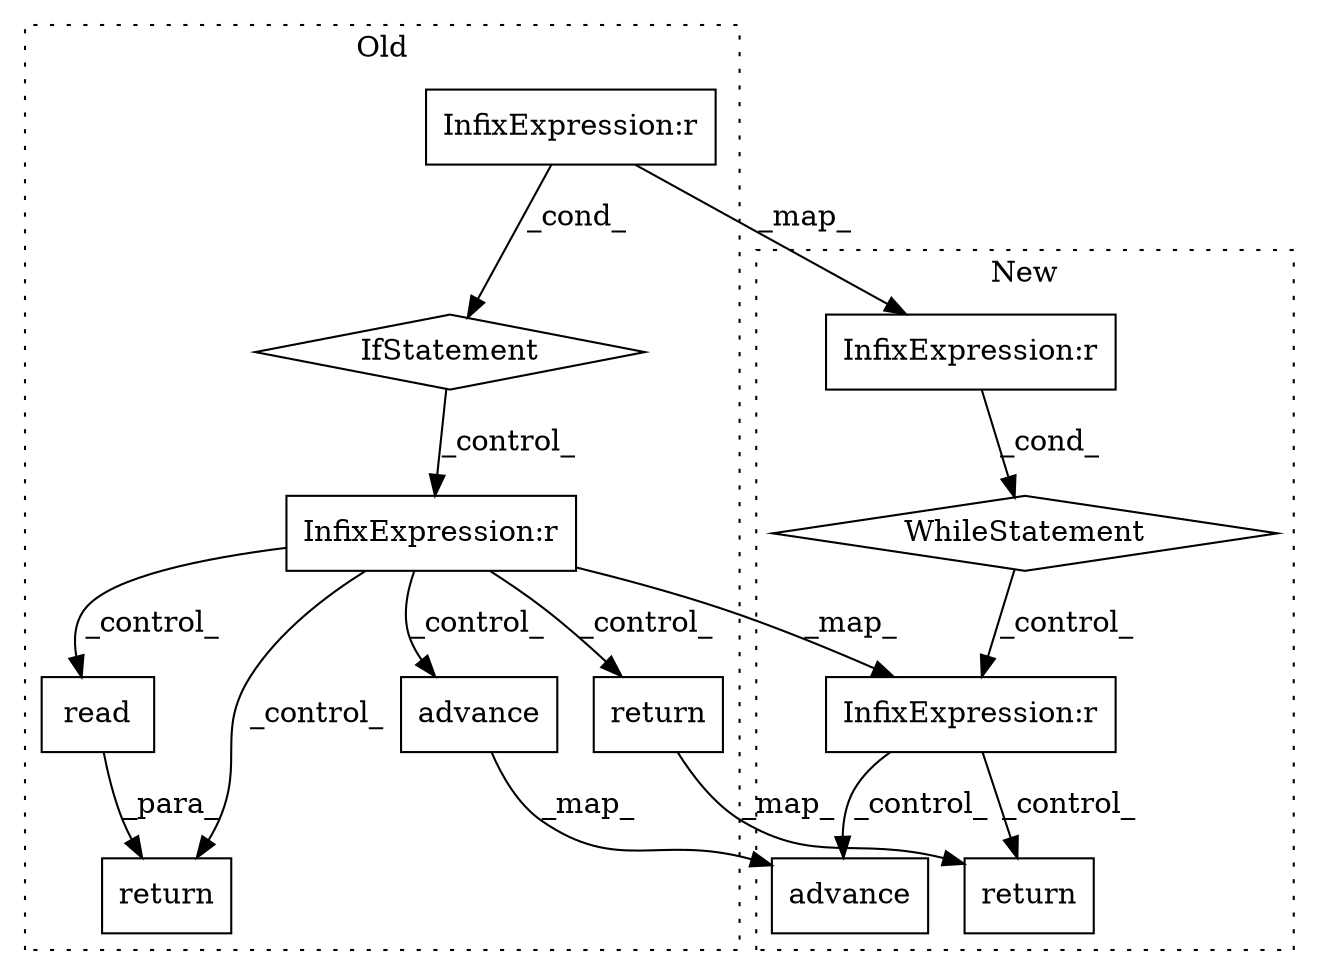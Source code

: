 digraph G {
subgraph cluster0 {
1 [label="advance" a="32" s="2426" l="9" shape="box"];
5 [label="InfixExpression:r" a="27" s="2322" l="4" shape="box"];
6 [label="read" a="32" s="2450,2466" l="5,1" shape="box"];
7 [label="InfixExpression:r" a="27" s="2410" l="4" shape="box"];
9 [label="IfStatement" a="25" s="2316,2330" l="4,2" shape="diamond"];
10 [label="return" a="41" s="2443" l="7" shape="box"];
12 [label="return" a="41" s="2479" l="7" shape="box"];
label = "Old";
style="dotted";
}
subgraph cluster1 {
2 [label="advance" a="32" s="2431" l="9" shape="box"];
3 [label="WhileStatement" a="61" s="2306,2323" l="7,2" shape="diamond"];
4 [label="InfixExpression:r" a="27" s="2315" l="4" shape="box"];
8 [label="InfixExpression:r" a="27" s="2384" l="4" shape="box"];
11 [label="return" a="41" s="2402" l="7" shape="box"];
label = "New";
style="dotted";
}
1 -> 2 [label="_map_"];
3 -> 8 [label="_control_"];
4 -> 3 [label="_cond_"];
5 -> 4 [label="_map_"];
5 -> 9 [label="_cond_"];
6 -> 10 [label="_para_"];
7 -> 12 [label="_control_"];
7 -> 6 [label="_control_"];
7 -> 1 [label="_control_"];
7 -> 10 [label="_control_"];
7 -> 8 [label="_map_"];
8 -> 11 [label="_control_"];
8 -> 2 [label="_control_"];
9 -> 7 [label="_control_"];
12 -> 11 [label="_map_"];
}